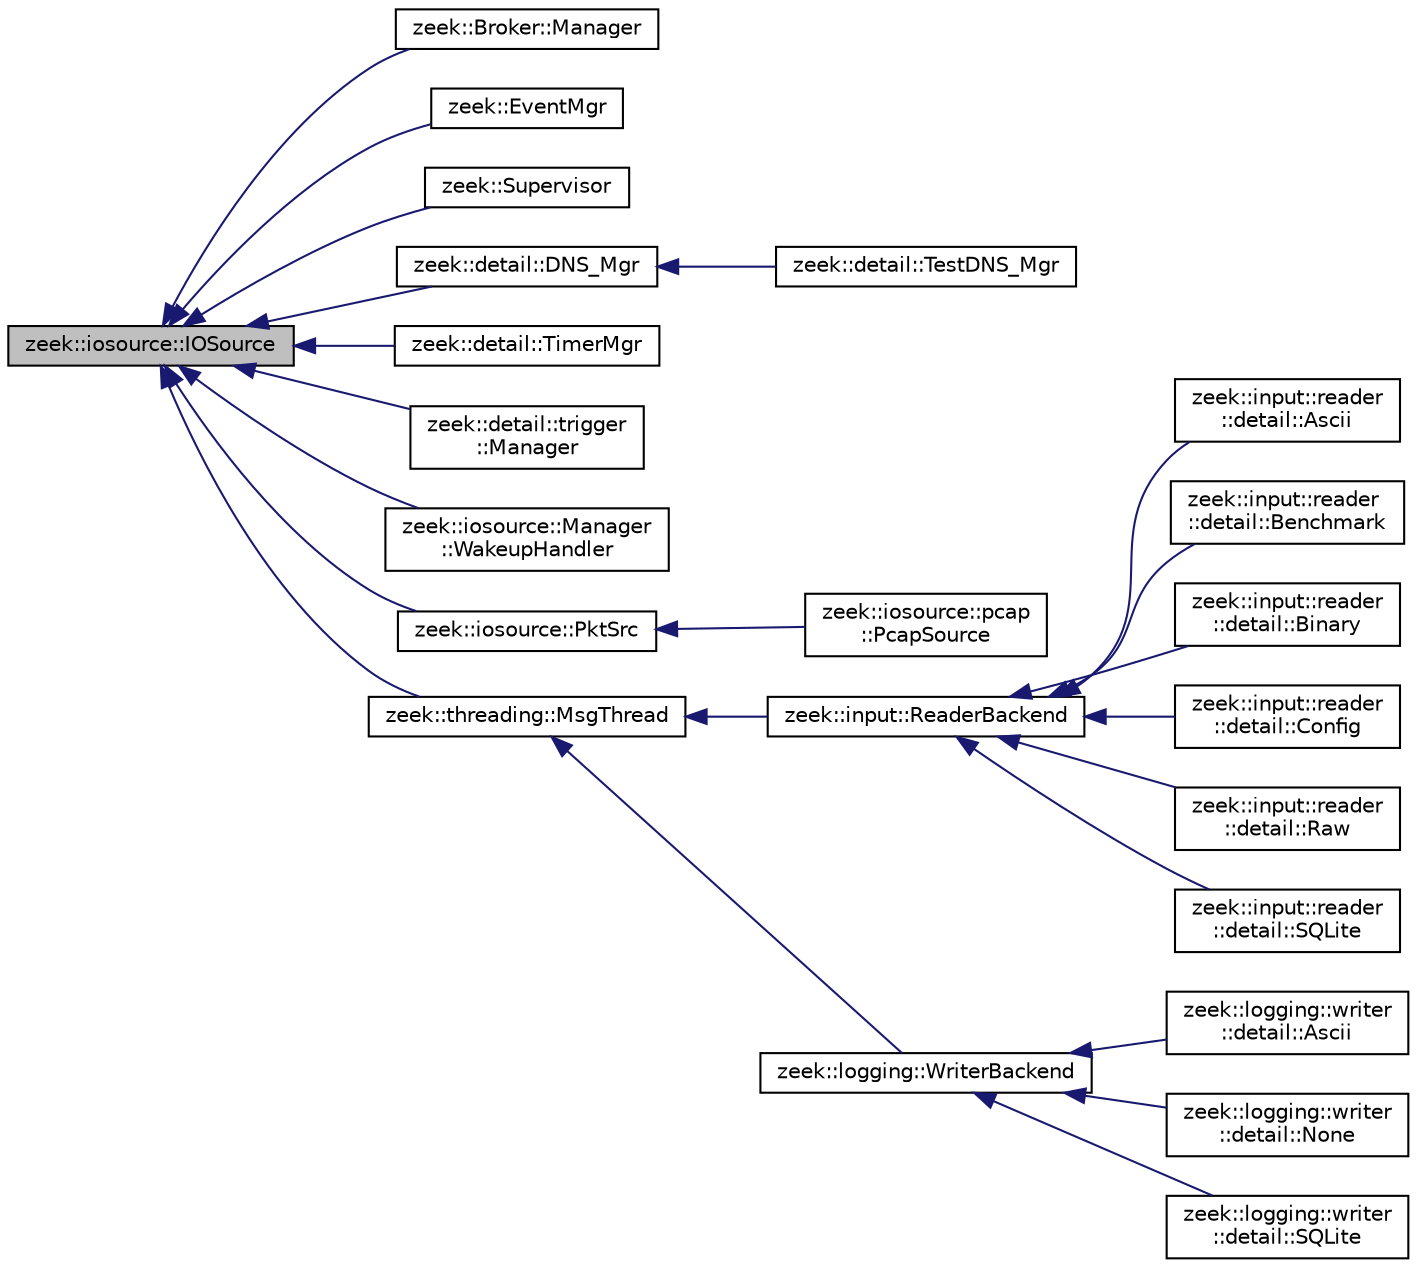 digraph "zeek::iosource::IOSource"
{
 // LATEX_PDF_SIZE
  edge [fontname="Helvetica",fontsize="10",labelfontname="Helvetica",labelfontsize="10"];
  node [fontname="Helvetica",fontsize="10",shape=record];
  rankdir="LR";
  Node1 [label="zeek::iosource::IOSource",height=0.2,width=0.4,color="black", fillcolor="grey75", style="filled", fontcolor="black",tooltip=" "];
  Node1 -> Node2 [dir="back",color="midnightblue",fontsize="10",style="solid",fontname="Helvetica"];
  Node2 [label="zeek::Broker::Manager",height=0.2,width=0.4,color="black", fillcolor="white", style="filled",URL="$dc/d79/classzeek_1_1Broker_1_1Manager.html",tooltip=" "];
  Node1 -> Node3 [dir="back",color="midnightblue",fontsize="10",style="solid",fontname="Helvetica"];
  Node3 [label="zeek::EventMgr",height=0.2,width=0.4,color="black", fillcolor="white", style="filled",URL="$d9/d0e/classzeek_1_1EventMgr.html",tooltip=" "];
  Node1 -> Node4 [dir="back",color="midnightblue",fontsize="10",style="solid",fontname="Helvetica"];
  Node4 [label="zeek::Supervisor",height=0.2,width=0.4,color="black", fillcolor="white", style="filled",URL="$db/dcb/classzeek_1_1Supervisor.html",tooltip=" "];
  Node1 -> Node5 [dir="back",color="midnightblue",fontsize="10",style="solid",fontname="Helvetica"];
  Node5 [label="zeek::detail::DNS_Mgr",height=0.2,width=0.4,color="black", fillcolor="white", style="filled",URL="$d4/df5/classzeek_1_1detail_1_1DNS__Mgr.html",tooltip=" "];
  Node5 -> Node6 [dir="back",color="midnightblue",fontsize="10",style="solid",fontname="Helvetica"];
  Node6 [label="zeek::detail::TestDNS_Mgr",height=0.2,width=0.4,color="black", fillcolor="white", style="filled",URL="$da/dff/classzeek_1_1detail_1_1TestDNS__Mgr.html",tooltip=" "];
  Node1 -> Node7 [dir="back",color="midnightblue",fontsize="10",style="solid",fontname="Helvetica"];
  Node7 [label="zeek::detail::TimerMgr",height=0.2,width=0.4,color="black", fillcolor="white", style="filled",URL="$df/db5/classzeek_1_1detail_1_1TimerMgr.html",tooltip=" "];
  Node1 -> Node8 [dir="back",color="midnightblue",fontsize="10",style="solid",fontname="Helvetica"];
  Node8 [label="zeek::detail::trigger\l::Manager",height=0.2,width=0.4,color="black", fillcolor="white", style="filled",URL="$d7/d81/classzeek_1_1detail_1_1trigger_1_1Manager.html",tooltip=" "];
  Node1 -> Node9 [dir="back",color="midnightblue",fontsize="10",style="solid",fontname="Helvetica"];
  Node9 [label="zeek::iosource::Manager\l::WakeupHandler",height=0.2,width=0.4,color="black", fillcolor="white", style="filled",URL="$d1/d8d/classzeek_1_1iosource_1_1Manager_1_1WakeupHandler.html",tooltip=" "];
  Node1 -> Node10 [dir="back",color="midnightblue",fontsize="10",style="solid",fontname="Helvetica"];
  Node10 [label="zeek::iosource::PktSrc",height=0.2,width=0.4,color="black", fillcolor="white", style="filled",URL="$d4/db2/classzeek_1_1iosource_1_1PktSrc.html",tooltip=" "];
  Node10 -> Node11 [dir="back",color="midnightblue",fontsize="10",style="solid",fontname="Helvetica"];
  Node11 [label="zeek::iosource::pcap\l::PcapSource",height=0.2,width=0.4,color="black", fillcolor="white", style="filled",URL="$d7/d70/classzeek_1_1iosource_1_1pcap_1_1PcapSource.html",tooltip=" "];
  Node1 -> Node12 [dir="back",color="midnightblue",fontsize="10",style="solid",fontname="Helvetica"];
  Node12 [label="zeek::threading::MsgThread",height=0.2,width=0.4,color="black", fillcolor="white", style="filled",URL="$d8/d7d/classzeek_1_1threading_1_1MsgThread.html",tooltip=" "];
  Node12 -> Node13 [dir="back",color="midnightblue",fontsize="10",style="solid",fontname="Helvetica"];
  Node13 [label="zeek::input::ReaderBackend",height=0.2,width=0.4,color="black", fillcolor="white", style="filled",URL="$dc/d1d/classzeek_1_1input_1_1ReaderBackend.html",tooltip=" "];
  Node13 -> Node14 [dir="back",color="midnightblue",fontsize="10",style="solid",fontname="Helvetica"];
  Node14 [label="zeek::input::reader\l::detail::Ascii",height=0.2,width=0.4,color="black", fillcolor="white", style="filled",URL="$dd/db8/classzeek_1_1input_1_1reader_1_1detail_1_1Ascii.html",tooltip=" "];
  Node13 -> Node15 [dir="back",color="midnightblue",fontsize="10",style="solid",fontname="Helvetica"];
  Node15 [label="zeek::input::reader\l::detail::Benchmark",height=0.2,width=0.4,color="black", fillcolor="white", style="filled",URL="$df/dd6/classzeek_1_1input_1_1reader_1_1detail_1_1Benchmark.html",tooltip=" "];
  Node13 -> Node16 [dir="back",color="midnightblue",fontsize="10",style="solid",fontname="Helvetica"];
  Node16 [label="zeek::input::reader\l::detail::Binary",height=0.2,width=0.4,color="black", fillcolor="white", style="filled",URL="$d6/da5/classzeek_1_1input_1_1reader_1_1detail_1_1Binary.html",tooltip=" "];
  Node13 -> Node17 [dir="back",color="midnightblue",fontsize="10",style="solid",fontname="Helvetica"];
  Node17 [label="zeek::input::reader\l::detail::Config",height=0.2,width=0.4,color="black", fillcolor="white", style="filled",URL="$d3/dd1/classzeek_1_1input_1_1reader_1_1detail_1_1Config.html",tooltip=" "];
  Node13 -> Node18 [dir="back",color="midnightblue",fontsize="10",style="solid",fontname="Helvetica"];
  Node18 [label="zeek::input::reader\l::detail::Raw",height=0.2,width=0.4,color="black", fillcolor="white", style="filled",URL="$d9/d53/classzeek_1_1input_1_1reader_1_1detail_1_1Raw.html",tooltip=" "];
  Node13 -> Node19 [dir="back",color="midnightblue",fontsize="10",style="solid",fontname="Helvetica"];
  Node19 [label="zeek::input::reader\l::detail::SQLite",height=0.2,width=0.4,color="black", fillcolor="white", style="filled",URL="$d2/d1a/classzeek_1_1input_1_1reader_1_1detail_1_1SQLite.html",tooltip=" "];
  Node12 -> Node20 [dir="back",color="midnightblue",fontsize="10",style="solid",fontname="Helvetica"];
  Node20 [label="zeek::logging::WriterBackend",height=0.2,width=0.4,color="black", fillcolor="white", style="filled",URL="$dd/d30/classzeek_1_1logging_1_1WriterBackend.html",tooltip=" "];
  Node20 -> Node21 [dir="back",color="midnightblue",fontsize="10",style="solid",fontname="Helvetica"];
  Node21 [label="zeek::logging::writer\l::detail::Ascii",height=0.2,width=0.4,color="black", fillcolor="white", style="filled",URL="$d0/d9f/classzeek_1_1logging_1_1writer_1_1detail_1_1Ascii.html",tooltip=" "];
  Node20 -> Node22 [dir="back",color="midnightblue",fontsize="10",style="solid",fontname="Helvetica"];
  Node22 [label="zeek::logging::writer\l::detail::None",height=0.2,width=0.4,color="black", fillcolor="white", style="filled",URL="$d4/d15/classzeek_1_1logging_1_1writer_1_1detail_1_1None.html",tooltip=" "];
  Node20 -> Node23 [dir="back",color="midnightblue",fontsize="10",style="solid",fontname="Helvetica"];
  Node23 [label="zeek::logging::writer\l::detail::SQLite",height=0.2,width=0.4,color="black", fillcolor="white", style="filled",URL="$db/dee/classzeek_1_1logging_1_1writer_1_1detail_1_1SQLite.html",tooltip=" "];
}
